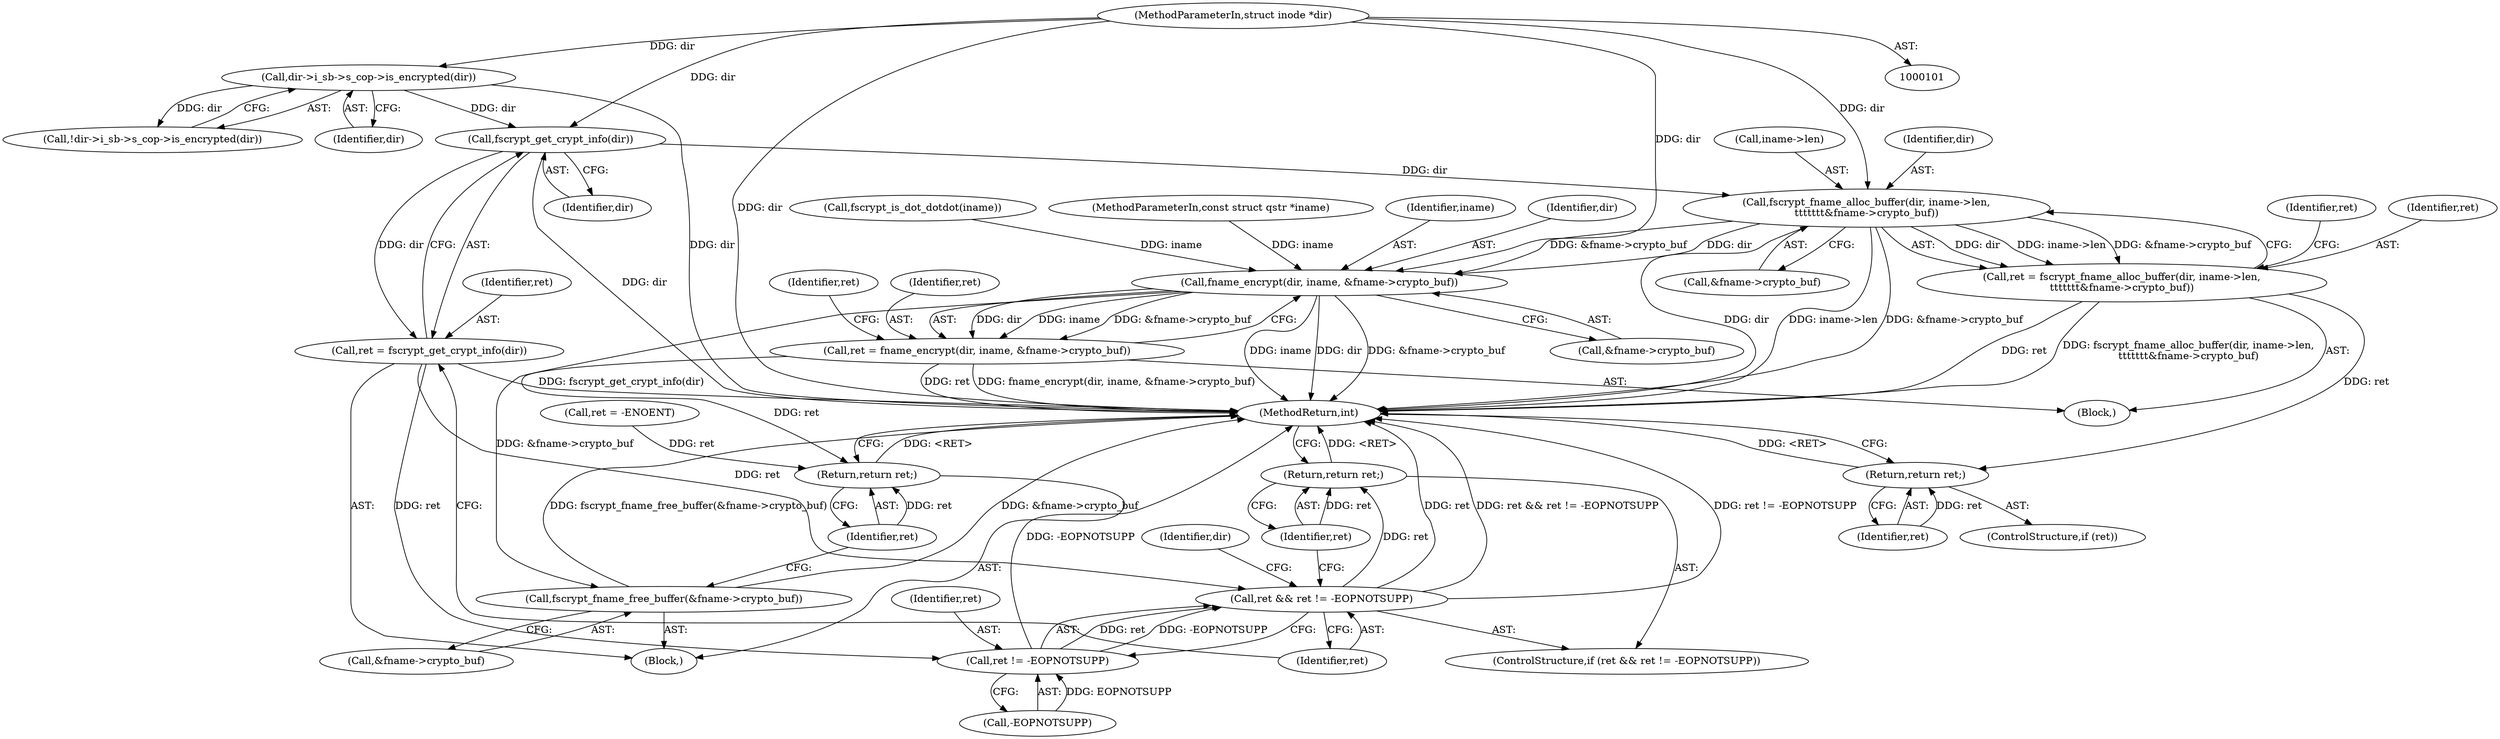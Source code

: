 digraph "0_linux_1b53cf9815bb4744958d41f3795d5d5a1d365e2d_0@API" {
"1000157" [label="(Call,fscrypt_get_crypt_info(dir))"];
"1000128" [label="(Call,dir->i_sb->s_cop->is_encrypted(dir))"];
"1000102" [label="(MethodParameterIn,struct inode *dir)"];
"1000155" [label="(Call,ret = fscrypt_get_crypt_info(dir))"];
"1000160" [label="(Call,ret && ret != -EOPNOTSUPP)"];
"1000166" [label="(Return,return ret;)"];
"1000162" [label="(Call,ret != -EOPNOTSUPP)"];
"1000175" [label="(Call,fscrypt_fname_alloc_buffer(dir, iname->len,\n\t\t\t\t\t\t\t&fname->crypto_buf))"];
"1000173" [label="(Call,ret = fscrypt_fname_alloc_buffer(dir, iname->len,\n\t\t\t\t\t\t\t&fname->crypto_buf))"];
"1000186" [label="(Return,return ret;)"];
"1000190" [label="(Call,fname_encrypt(dir, iname, &fname->crypto_buf))"];
"1000188" [label="(Call,ret = fname_encrypt(dir, iname, &fname->crypto_buf))"];
"1000375" [label="(Return,return ret;)"];
"1000370" [label="(Call,fscrypt_fname_free_buffer(&fname->crypto_buf))"];
"1000157" [label="(Call,fscrypt_get_crypt_info(dir))"];
"1000175" [label="(Call,fscrypt_fname_alloc_buffer(dir, iname->len,\n\t\t\t\t\t\t\t&fname->crypto_buf))"];
"1000180" [label="(Call,&fname->crypto_buf)"];
"1000162" [label="(Call,ret != -EOPNOTSUPP)"];
"1000156" [label="(Identifier,ret)"];
"1000103" [label="(MethodParameterIn,const struct qstr *iname)"];
"1000163" [label="(Identifier,ret)"];
"1000155" [label="(Call,ret = fscrypt_get_crypt_info(dir))"];
"1000173" [label="(Call,ret = fscrypt_fname_alloc_buffer(dir, iname->len,\n\t\t\t\t\t\t\t&fname->crypto_buf))"];
"1000186" [label="(Return,return ret;)"];
"1000375" [label="(Return,return ret;)"];
"1000170" [label="(Identifier,dir)"];
"1000161" [label="(Identifier,ret)"];
"1000129" [label="(Identifier,dir)"];
"1000176" [label="(Identifier,dir)"];
"1000177" [label="(Call,iname->len)"];
"1000192" [label="(Identifier,iname)"];
"1000164" [label="(Call,-EOPNOTSUPP)"];
"1000370" [label="(Call,fscrypt_fname_free_buffer(&fname->crypto_buf))"];
"1000160" [label="(Call,ret && ret != -EOPNOTSUPP)"];
"1000174" [label="(Identifier,ret)"];
"1000106" [label="(Block,)"];
"1000377" [label="(MethodReturn,int)"];
"1000185" [label="(Identifier,ret)"];
"1000198" [label="(Identifier,ret)"];
"1000184" [label="(ControlStructure,if (ret))"];
"1000376" [label="(Identifier,ret)"];
"1000371" [label="(Call,&fname->crypto_buf)"];
"1000193" [label="(Call,&fname->crypto_buf)"];
"1000128" [label="(Call,dir->i_sb->s_cop->is_encrypted(dir))"];
"1000187" [label="(Identifier,ret)"];
"1000189" [label="(Identifier,ret)"];
"1000102" [label="(MethodParameterIn,struct inode *dir)"];
"1000304" [label="(Call,ret = -ENOENT)"];
"1000158" [label="(Identifier,dir)"];
"1000167" [label="(Identifier,ret)"];
"1000127" [label="(Call,!dir->i_sb->s_cop->is_encrypted(dir))"];
"1000191" [label="(Identifier,dir)"];
"1000188" [label="(Call,ret = fname_encrypt(dir, iname, &fname->crypto_buf))"];
"1000130" [label="(Call,fscrypt_is_dot_dotdot(iname))"];
"1000159" [label="(ControlStructure,if (ret && ret != -EOPNOTSUPP))"];
"1000166" [label="(Return,return ret;)"];
"1000190" [label="(Call,fname_encrypt(dir, iname, &fname->crypto_buf))"];
"1000172" [label="(Block,)"];
"1000157" -> "1000155"  [label="AST: "];
"1000157" -> "1000158"  [label="CFG: "];
"1000158" -> "1000157"  [label="AST: "];
"1000155" -> "1000157"  [label="CFG: "];
"1000157" -> "1000377"  [label="DDG: dir"];
"1000157" -> "1000155"  [label="DDG: dir"];
"1000128" -> "1000157"  [label="DDG: dir"];
"1000102" -> "1000157"  [label="DDG: dir"];
"1000157" -> "1000175"  [label="DDG: dir"];
"1000128" -> "1000127"  [label="AST: "];
"1000128" -> "1000129"  [label="CFG: "];
"1000129" -> "1000128"  [label="AST: "];
"1000127" -> "1000128"  [label="CFG: "];
"1000128" -> "1000377"  [label="DDG: dir"];
"1000128" -> "1000127"  [label="DDG: dir"];
"1000102" -> "1000128"  [label="DDG: dir"];
"1000102" -> "1000101"  [label="AST: "];
"1000102" -> "1000377"  [label="DDG: dir"];
"1000102" -> "1000175"  [label="DDG: dir"];
"1000102" -> "1000190"  [label="DDG: dir"];
"1000155" -> "1000106"  [label="AST: "];
"1000156" -> "1000155"  [label="AST: "];
"1000161" -> "1000155"  [label="CFG: "];
"1000155" -> "1000377"  [label="DDG: fscrypt_get_crypt_info(dir)"];
"1000155" -> "1000160"  [label="DDG: ret"];
"1000155" -> "1000162"  [label="DDG: ret"];
"1000160" -> "1000159"  [label="AST: "];
"1000160" -> "1000161"  [label="CFG: "];
"1000160" -> "1000162"  [label="CFG: "];
"1000161" -> "1000160"  [label="AST: "];
"1000162" -> "1000160"  [label="AST: "];
"1000167" -> "1000160"  [label="CFG: "];
"1000170" -> "1000160"  [label="CFG: "];
"1000160" -> "1000377"  [label="DDG: ret && ret != -EOPNOTSUPP"];
"1000160" -> "1000377"  [label="DDG: ret != -EOPNOTSUPP"];
"1000160" -> "1000377"  [label="DDG: ret"];
"1000162" -> "1000160"  [label="DDG: ret"];
"1000162" -> "1000160"  [label="DDG: -EOPNOTSUPP"];
"1000160" -> "1000166"  [label="DDG: ret"];
"1000166" -> "1000159"  [label="AST: "];
"1000166" -> "1000167"  [label="CFG: "];
"1000167" -> "1000166"  [label="AST: "];
"1000377" -> "1000166"  [label="CFG: "];
"1000166" -> "1000377"  [label="DDG: <RET>"];
"1000167" -> "1000166"  [label="DDG: ret"];
"1000162" -> "1000164"  [label="CFG: "];
"1000163" -> "1000162"  [label="AST: "];
"1000164" -> "1000162"  [label="AST: "];
"1000162" -> "1000377"  [label="DDG: -EOPNOTSUPP"];
"1000164" -> "1000162"  [label="DDG: EOPNOTSUPP"];
"1000175" -> "1000173"  [label="AST: "];
"1000175" -> "1000180"  [label="CFG: "];
"1000176" -> "1000175"  [label="AST: "];
"1000177" -> "1000175"  [label="AST: "];
"1000180" -> "1000175"  [label="AST: "];
"1000173" -> "1000175"  [label="CFG: "];
"1000175" -> "1000377"  [label="DDG: &fname->crypto_buf"];
"1000175" -> "1000377"  [label="DDG: dir"];
"1000175" -> "1000377"  [label="DDG: iname->len"];
"1000175" -> "1000173"  [label="DDG: dir"];
"1000175" -> "1000173"  [label="DDG: iname->len"];
"1000175" -> "1000173"  [label="DDG: &fname->crypto_buf"];
"1000175" -> "1000190"  [label="DDG: dir"];
"1000175" -> "1000190"  [label="DDG: &fname->crypto_buf"];
"1000173" -> "1000172"  [label="AST: "];
"1000174" -> "1000173"  [label="AST: "];
"1000185" -> "1000173"  [label="CFG: "];
"1000173" -> "1000377"  [label="DDG: ret"];
"1000173" -> "1000377"  [label="DDG: fscrypt_fname_alloc_buffer(dir, iname->len,\n\t\t\t\t\t\t\t&fname->crypto_buf)"];
"1000173" -> "1000186"  [label="DDG: ret"];
"1000186" -> "1000184"  [label="AST: "];
"1000186" -> "1000187"  [label="CFG: "];
"1000187" -> "1000186"  [label="AST: "];
"1000377" -> "1000186"  [label="CFG: "];
"1000186" -> "1000377"  [label="DDG: <RET>"];
"1000187" -> "1000186"  [label="DDG: ret"];
"1000190" -> "1000188"  [label="AST: "];
"1000190" -> "1000193"  [label="CFG: "];
"1000191" -> "1000190"  [label="AST: "];
"1000192" -> "1000190"  [label="AST: "];
"1000193" -> "1000190"  [label="AST: "];
"1000188" -> "1000190"  [label="CFG: "];
"1000190" -> "1000377"  [label="DDG: dir"];
"1000190" -> "1000377"  [label="DDG: &fname->crypto_buf"];
"1000190" -> "1000377"  [label="DDG: iname"];
"1000190" -> "1000188"  [label="DDG: dir"];
"1000190" -> "1000188"  [label="DDG: iname"];
"1000190" -> "1000188"  [label="DDG: &fname->crypto_buf"];
"1000130" -> "1000190"  [label="DDG: iname"];
"1000103" -> "1000190"  [label="DDG: iname"];
"1000190" -> "1000370"  [label="DDG: &fname->crypto_buf"];
"1000188" -> "1000172"  [label="AST: "];
"1000189" -> "1000188"  [label="AST: "];
"1000198" -> "1000188"  [label="CFG: "];
"1000188" -> "1000377"  [label="DDG: fname_encrypt(dir, iname, &fname->crypto_buf)"];
"1000188" -> "1000377"  [label="DDG: ret"];
"1000188" -> "1000375"  [label="DDG: ret"];
"1000375" -> "1000106"  [label="AST: "];
"1000375" -> "1000376"  [label="CFG: "];
"1000376" -> "1000375"  [label="AST: "];
"1000377" -> "1000375"  [label="CFG: "];
"1000375" -> "1000377"  [label="DDG: <RET>"];
"1000376" -> "1000375"  [label="DDG: ret"];
"1000304" -> "1000375"  [label="DDG: ret"];
"1000370" -> "1000106"  [label="AST: "];
"1000370" -> "1000371"  [label="CFG: "];
"1000371" -> "1000370"  [label="AST: "];
"1000376" -> "1000370"  [label="CFG: "];
"1000370" -> "1000377"  [label="DDG: fscrypt_fname_free_buffer(&fname->crypto_buf)"];
"1000370" -> "1000377"  [label="DDG: &fname->crypto_buf"];
}
